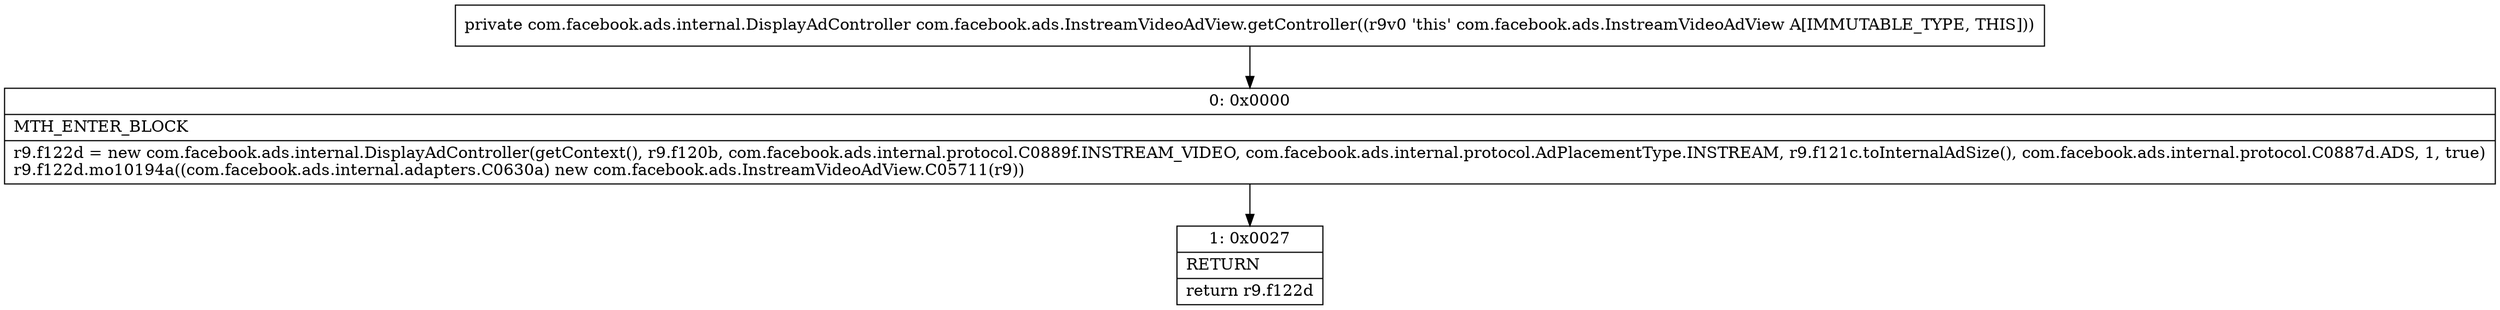 digraph "CFG forcom.facebook.ads.InstreamVideoAdView.getController()Lcom\/facebook\/ads\/internal\/DisplayAdController;" {
Node_0 [shape=record,label="{0\:\ 0x0000|MTH_ENTER_BLOCK\l|r9.f122d = new com.facebook.ads.internal.DisplayAdController(getContext(), r9.f120b, com.facebook.ads.internal.protocol.C0889f.INSTREAM_VIDEO, com.facebook.ads.internal.protocol.AdPlacementType.INSTREAM, r9.f121c.toInternalAdSize(), com.facebook.ads.internal.protocol.C0887d.ADS, 1, true)\lr9.f122d.mo10194a((com.facebook.ads.internal.adapters.C0630a) new com.facebook.ads.InstreamVideoAdView.C05711(r9))\l}"];
Node_1 [shape=record,label="{1\:\ 0x0027|RETURN\l|return r9.f122d\l}"];
MethodNode[shape=record,label="{private com.facebook.ads.internal.DisplayAdController com.facebook.ads.InstreamVideoAdView.getController((r9v0 'this' com.facebook.ads.InstreamVideoAdView A[IMMUTABLE_TYPE, THIS])) }"];
MethodNode -> Node_0;
Node_0 -> Node_1;
}

